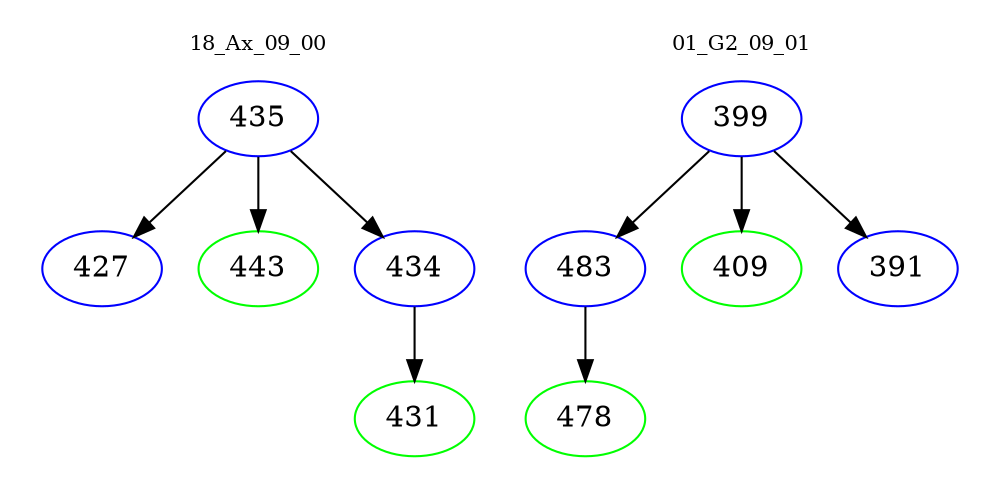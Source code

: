 digraph{
subgraph cluster_0 {
color = white
label = "18_Ax_09_00";
fontsize=10;
T0_435 [label="435", color="blue"]
T0_435 -> T0_427 [color="black"]
T0_427 [label="427", color="blue"]
T0_435 -> T0_443 [color="black"]
T0_443 [label="443", color="green"]
T0_435 -> T0_434 [color="black"]
T0_434 [label="434", color="blue"]
T0_434 -> T0_431 [color="black"]
T0_431 [label="431", color="green"]
}
subgraph cluster_1 {
color = white
label = "01_G2_09_01";
fontsize=10;
T1_399 [label="399", color="blue"]
T1_399 -> T1_483 [color="black"]
T1_483 [label="483", color="blue"]
T1_483 -> T1_478 [color="black"]
T1_478 [label="478", color="green"]
T1_399 -> T1_409 [color="black"]
T1_409 [label="409", color="green"]
T1_399 -> T1_391 [color="black"]
T1_391 [label="391", color="blue"]
}
}
